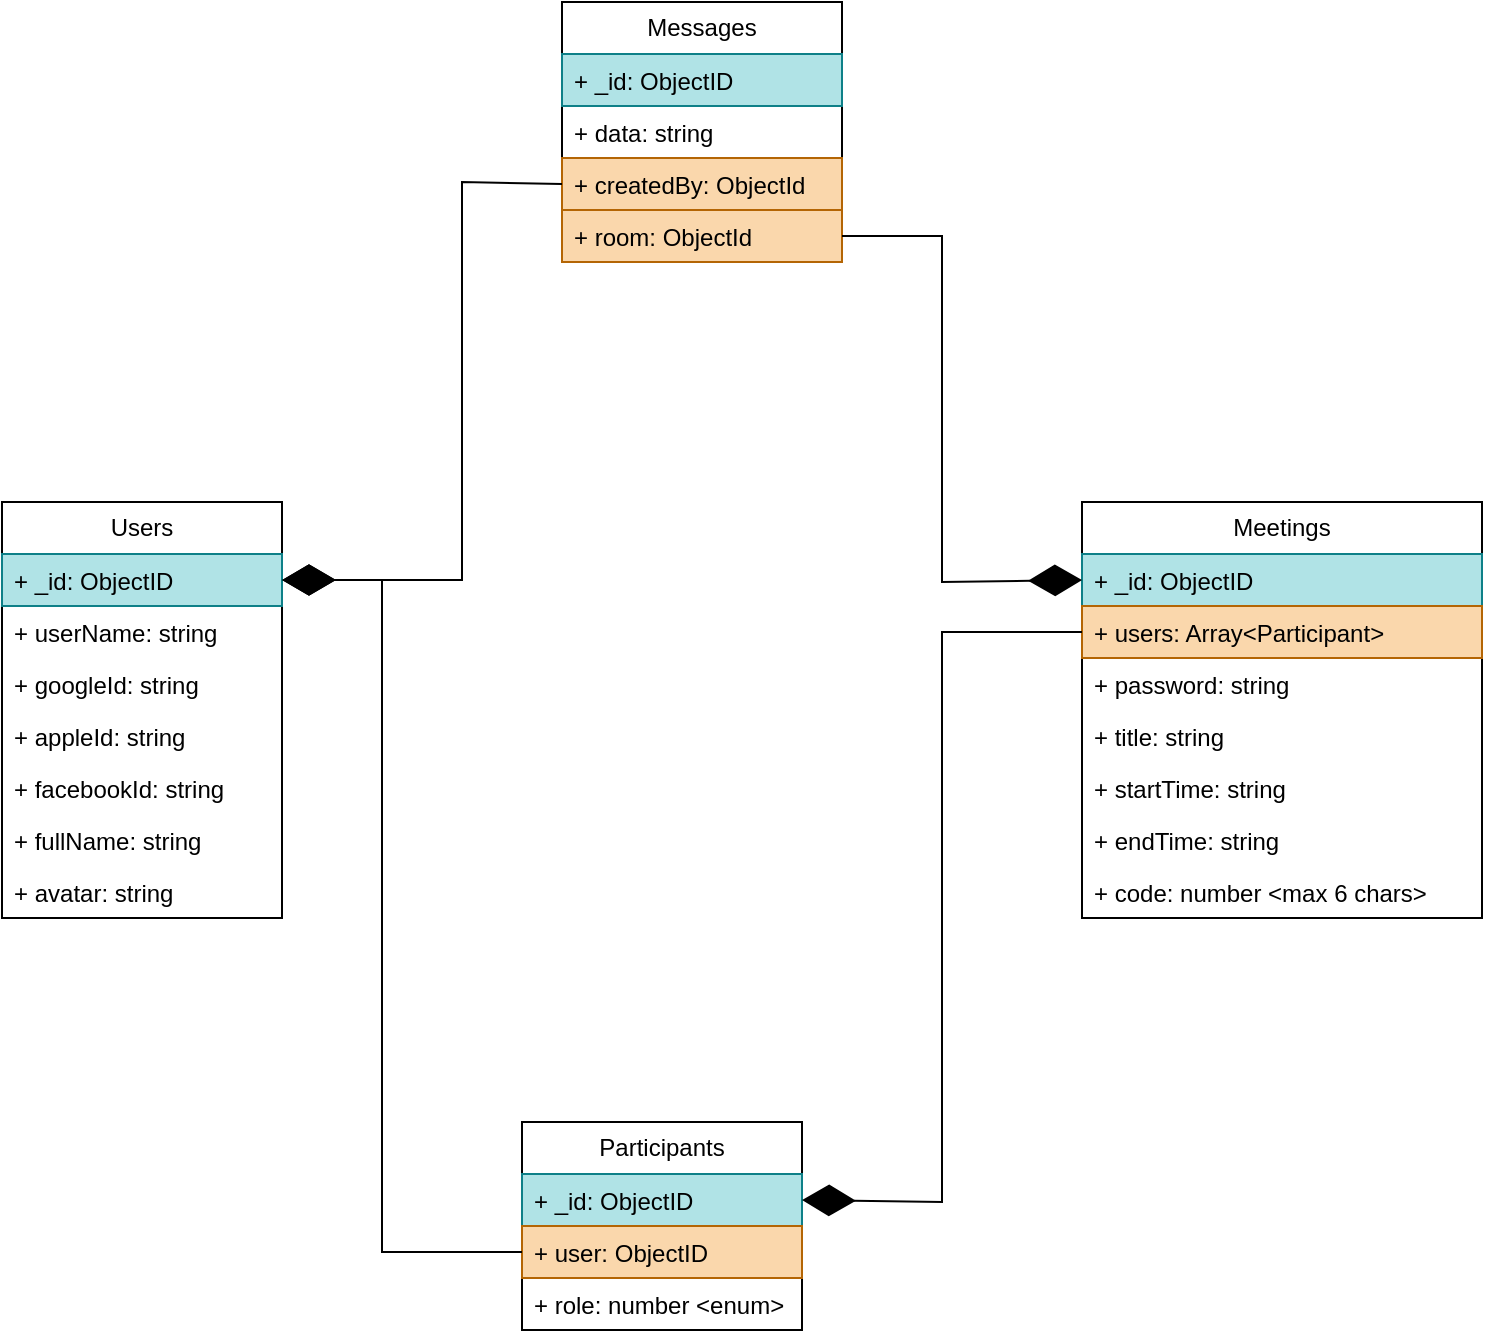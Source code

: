 <mxfile version="21.5.2" type="device">
  <diagram name="Page-1" id="MOjh5ohgaPsILLX5VbQA">
    <mxGraphModel dx="954" dy="1793" grid="1" gridSize="10" guides="1" tooltips="1" connect="1" arrows="1" fold="1" page="1" pageScale="1" pageWidth="827" pageHeight="1169" math="0" shadow="0">
      <root>
        <mxCell id="0" />
        <mxCell id="1" parent="0" />
        <mxCell id="VALc-Plixaxk0mO-J6nz-7" value="Users" style="swimlane;fontStyle=0;childLayout=stackLayout;horizontal=1;startSize=26;fillColor=none;horizontalStack=0;resizeParent=1;resizeParentMax=0;resizeLast=0;collapsible=1;marginBottom=0;whiteSpace=wrap;html=1;" vertex="1" parent="1">
          <mxGeometry x="10" y="190" width="140" height="208" as="geometry">
            <mxRectangle x="10" y="190" width="70" height="30" as="alternateBounds" />
          </mxGeometry>
        </mxCell>
        <mxCell id="VALc-Plixaxk0mO-J6nz-8" value="+ _id: ObjectID" style="text;strokeColor=#0e8088;fillColor=#b0e3e6;align=left;verticalAlign=top;spacingLeft=4;spacingRight=4;overflow=hidden;rotatable=0;points=[[0,0.5],[1,0.5]];portConstraint=eastwest;whiteSpace=wrap;html=1;" vertex="1" parent="VALc-Plixaxk0mO-J6nz-7">
          <mxGeometry y="26" width="140" height="26" as="geometry" />
        </mxCell>
        <mxCell id="VALc-Plixaxk0mO-J6nz-9" value="+ userName: string" style="text;strokeColor=none;fillColor=none;align=left;verticalAlign=top;spacingLeft=4;spacingRight=4;overflow=hidden;rotatable=0;points=[[0,0.5],[1,0.5]];portConstraint=eastwest;whiteSpace=wrap;html=1;" vertex="1" parent="VALc-Plixaxk0mO-J6nz-7">
          <mxGeometry y="52" width="140" height="26" as="geometry" />
        </mxCell>
        <mxCell id="VALc-Plixaxk0mO-J6nz-10" value="+ googleId: string" style="text;strokeColor=none;fillColor=none;align=left;verticalAlign=top;spacingLeft=4;spacingRight=4;overflow=hidden;rotatable=0;points=[[0,0.5],[1,0.5]];portConstraint=eastwest;whiteSpace=wrap;html=1;" vertex="1" parent="VALc-Plixaxk0mO-J6nz-7">
          <mxGeometry y="78" width="140" height="26" as="geometry" />
        </mxCell>
        <mxCell id="VALc-Plixaxk0mO-J6nz-12" value="+ appleId: string" style="text;strokeColor=none;fillColor=none;align=left;verticalAlign=top;spacingLeft=4;spacingRight=4;overflow=hidden;rotatable=0;points=[[0,0.5],[1,0.5]];portConstraint=eastwest;whiteSpace=wrap;html=1;" vertex="1" parent="VALc-Plixaxk0mO-J6nz-7">
          <mxGeometry y="104" width="140" height="26" as="geometry" />
        </mxCell>
        <mxCell id="VALc-Plixaxk0mO-J6nz-13" value="+ facebookId: string" style="text;strokeColor=none;fillColor=none;align=left;verticalAlign=top;spacingLeft=4;spacingRight=4;overflow=hidden;rotatable=0;points=[[0,0.5],[1,0.5]];portConstraint=eastwest;whiteSpace=wrap;html=1;" vertex="1" parent="VALc-Plixaxk0mO-J6nz-7">
          <mxGeometry y="130" width="140" height="26" as="geometry" />
        </mxCell>
        <mxCell id="VALc-Plixaxk0mO-J6nz-14" value="+ fullName: string" style="text;strokeColor=none;fillColor=none;align=left;verticalAlign=top;spacingLeft=4;spacingRight=4;overflow=hidden;rotatable=0;points=[[0,0.5],[1,0.5]];portConstraint=eastwest;whiteSpace=wrap;html=1;" vertex="1" parent="VALc-Plixaxk0mO-J6nz-7">
          <mxGeometry y="156" width="140" height="26" as="geometry" />
        </mxCell>
        <mxCell id="VALc-Plixaxk0mO-J6nz-15" value="+ avatar: string" style="text;strokeColor=none;fillColor=none;align=left;verticalAlign=top;spacingLeft=4;spacingRight=4;overflow=hidden;rotatable=0;points=[[0,0.5],[1,0.5]];portConstraint=eastwest;whiteSpace=wrap;html=1;" vertex="1" parent="VALc-Plixaxk0mO-J6nz-7">
          <mxGeometry y="182" width="140" height="26" as="geometry" />
        </mxCell>
        <mxCell id="VALc-Plixaxk0mO-J6nz-16" value="Meetings" style="swimlane;fontStyle=0;childLayout=stackLayout;horizontal=1;startSize=26;fillColor=none;horizontalStack=0;resizeParent=1;resizeParentMax=0;resizeLast=0;collapsible=1;marginBottom=0;whiteSpace=wrap;html=1;" vertex="1" parent="1">
          <mxGeometry x="550" y="190" width="200" height="208" as="geometry">
            <mxRectangle x="10" y="190" width="70" height="30" as="alternateBounds" />
          </mxGeometry>
        </mxCell>
        <mxCell id="VALc-Plixaxk0mO-J6nz-17" value="+ _id: ObjectID" style="text;strokeColor=#0e8088;fillColor=#b0e3e6;align=left;verticalAlign=top;spacingLeft=4;spacingRight=4;overflow=hidden;rotatable=0;points=[[0,0.5],[1,0.5]];portConstraint=eastwest;whiteSpace=wrap;html=1;" vertex="1" parent="VALc-Plixaxk0mO-J6nz-16">
          <mxGeometry y="26" width="200" height="26" as="geometry" />
        </mxCell>
        <mxCell id="VALc-Plixaxk0mO-J6nz-18" value="+ users: Array&amp;lt;Participant&amp;gt;" style="text;strokeColor=#b46504;fillColor=#fad7ac;align=left;verticalAlign=top;spacingLeft=4;spacingRight=4;overflow=hidden;rotatable=0;points=[[0,0.5],[1,0.5]];portConstraint=eastwest;whiteSpace=wrap;html=1;" vertex="1" parent="VALc-Plixaxk0mO-J6nz-16">
          <mxGeometry y="52" width="200" height="26" as="geometry" />
        </mxCell>
        <mxCell id="VALc-Plixaxk0mO-J6nz-19" value="+ password: string" style="text;strokeColor=none;fillColor=none;align=left;verticalAlign=top;spacingLeft=4;spacingRight=4;overflow=hidden;rotatable=0;points=[[0,0.5],[1,0.5]];portConstraint=eastwest;whiteSpace=wrap;html=1;" vertex="1" parent="VALc-Plixaxk0mO-J6nz-16">
          <mxGeometry y="78" width="200" height="26" as="geometry" />
        </mxCell>
        <mxCell id="VALc-Plixaxk0mO-J6nz-20" value="+ title: string" style="text;strokeColor=none;fillColor=none;align=left;verticalAlign=top;spacingLeft=4;spacingRight=4;overflow=hidden;rotatable=0;points=[[0,0.5],[1,0.5]];portConstraint=eastwest;whiteSpace=wrap;html=1;" vertex="1" parent="VALc-Plixaxk0mO-J6nz-16">
          <mxGeometry y="104" width="200" height="26" as="geometry" />
        </mxCell>
        <mxCell id="VALc-Plixaxk0mO-J6nz-22" value="+ startTime: string" style="text;strokeColor=none;fillColor=none;align=left;verticalAlign=top;spacingLeft=4;spacingRight=4;overflow=hidden;rotatable=0;points=[[0,0.5],[1,0.5]];portConstraint=eastwest;whiteSpace=wrap;html=1;" vertex="1" parent="VALc-Plixaxk0mO-J6nz-16">
          <mxGeometry y="130" width="200" height="26" as="geometry" />
        </mxCell>
        <mxCell id="VALc-Plixaxk0mO-J6nz-23" value="+ endTime: string" style="text;strokeColor=none;fillColor=none;align=left;verticalAlign=top;spacingLeft=4;spacingRight=4;overflow=hidden;rotatable=0;points=[[0,0.5],[1,0.5]];portConstraint=eastwest;whiteSpace=wrap;html=1;" vertex="1" parent="VALc-Plixaxk0mO-J6nz-16">
          <mxGeometry y="156" width="200" height="26" as="geometry" />
        </mxCell>
        <mxCell id="VALc-Plixaxk0mO-J6nz-43" value="+ code: number &amp;lt;max 6 chars&amp;gt;" style="text;strokeColor=none;fillColor=none;align=left;verticalAlign=top;spacingLeft=4;spacingRight=4;overflow=hidden;rotatable=0;points=[[0,0.5],[1,0.5]];portConstraint=eastwest;whiteSpace=wrap;html=1;" vertex="1" parent="VALc-Plixaxk0mO-J6nz-16">
          <mxGeometry y="182" width="200" height="26" as="geometry" />
        </mxCell>
        <mxCell id="VALc-Plixaxk0mO-J6nz-29" value="Participants" style="swimlane;fontStyle=0;childLayout=stackLayout;horizontal=1;startSize=26;fillColor=none;horizontalStack=0;resizeParent=1;resizeParentMax=0;resizeLast=0;collapsible=1;marginBottom=0;whiteSpace=wrap;html=1;" vertex="1" parent="1">
          <mxGeometry x="270" y="500" width="140" height="104" as="geometry" />
        </mxCell>
        <mxCell id="VALc-Plixaxk0mO-J6nz-30" value="+ _id: ObjectID" style="text;strokeColor=#0e8088;fillColor=#b0e3e6;align=left;verticalAlign=top;spacingLeft=4;spacingRight=4;overflow=hidden;rotatable=0;points=[[0,0.5],[1,0.5]];portConstraint=eastwest;whiteSpace=wrap;html=1;" vertex="1" parent="VALc-Plixaxk0mO-J6nz-29">
          <mxGeometry y="26" width="140" height="26" as="geometry" />
        </mxCell>
        <mxCell id="VALc-Plixaxk0mO-J6nz-31" value="+ user: ObjectID" style="text;strokeColor=#b46504;fillColor=#fad7ac;align=left;verticalAlign=top;spacingLeft=4;spacingRight=4;overflow=hidden;rotatable=0;points=[[0,0.5],[1,0.5]];portConstraint=eastwest;whiteSpace=wrap;html=1;" vertex="1" parent="VALc-Plixaxk0mO-J6nz-29">
          <mxGeometry y="52" width="140" height="26" as="geometry" />
        </mxCell>
        <mxCell id="VALc-Plixaxk0mO-J6nz-32" value="+ role: number &amp;lt;enum&amp;gt;" style="text;strokeColor=none;fillColor=none;align=left;verticalAlign=top;spacingLeft=4;spacingRight=4;overflow=hidden;rotatable=0;points=[[0,0.5],[1,0.5]];portConstraint=eastwest;whiteSpace=wrap;html=1;" vertex="1" parent="VALc-Plixaxk0mO-J6nz-29">
          <mxGeometry y="78" width="140" height="26" as="geometry" />
        </mxCell>
        <mxCell id="VALc-Plixaxk0mO-J6nz-33" value="" style="endArrow=diamondThin;endFill=1;endSize=24;html=1;rounded=0;exitX=0;exitY=0.5;exitDx=0;exitDy=0;entryX=1;entryY=0.5;entryDx=0;entryDy=0;" edge="1" parent="1" source="VALc-Plixaxk0mO-J6nz-31" target="VALc-Plixaxk0mO-J6nz-8">
          <mxGeometry width="160" relative="1" as="geometry">
            <mxPoint x="330" y="460" as="sourcePoint" />
            <mxPoint x="490" y="460" as="targetPoint" />
            <Array as="points">
              <mxPoint x="200" y="565" />
              <mxPoint x="200" y="229" />
            </Array>
          </mxGeometry>
        </mxCell>
        <mxCell id="VALc-Plixaxk0mO-J6nz-34" value="" style="endArrow=diamondThin;endFill=1;endSize=24;html=1;rounded=0;exitX=0;exitY=0.5;exitDx=0;exitDy=0;entryX=1;entryY=0.5;entryDx=0;entryDy=0;" edge="1" parent="1" source="VALc-Plixaxk0mO-J6nz-18" target="VALc-Plixaxk0mO-J6nz-30">
          <mxGeometry width="160" relative="1" as="geometry">
            <mxPoint x="300" y="450" as="sourcePoint" />
            <mxPoint x="460" y="450" as="targetPoint" />
            <Array as="points">
              <mxPoint x="480" y="255" />
              <mxPoint x="480" y="540" />
            </Array>
          </mxGeometry>
        </mxCell>
        <mxCell id="VALc-Plixaxk0mO-J6nz-35" value="Messages" style="swimlane;fontStyle=0;childLayout=stackLayout;horizontal=1;startSize=26;fillColor=none;horizontalStack=0;resizeParent=1;resizeParentMax=0;resizeLast=0;collapsible=1;marginBottom=0;whiteSpace=wrap;html=1;" vertex="1" parent="1">
          <mxGeometry x="290" y="-60" width="140" height="130" as="geometry" />
        </mxCell>
        <mxCell id="VALc-Plixaxk0mO-J6nz-36" value="+ _id: ObjectID" style="text;strokeColor=#0e8088;fillColor=#b0e3e6;align=left;verticalAlign=top;spacingLeft=4;spacingRight=4;overflow=hidden;rotatable=0;points=[[0,0.5],[1,0.5]];portConstraint=eastwest;whiteSpace=wrap;html=1;" vertex="1" parent="VALc-Plixaxk0mO-J6nz-35">
          <mxGeometry y="26" width="140" height="26" as="geometry" />
        </mxCell>
        <mxCell id="VALc-Plixaxk0mO-J6nz-37" value="+ data: string" style="text;strokeColor=none;fillColor=none;align=left;verticalAlign=top;spacingLeft=4;spacingRight=4;overflow=hidden;rotatable=0;points=[[0,0.5],[1,0.5]];portConstraint=eastwest;whiteSpace=wrap;html=1;" vertex="1" parent="VALc-Plixaxk0mO-J6nz-35">
          <mxGeometry y="52" width="140" height="26" as="geometry" />
        </mxCell>
        <mxCell id="VALc-Plixaxk0mO-J6nz-38" value="+ createdBy: ObjectId" style="text;strokeColor=#b46504;fillColor=#fad7ac;align=left;verticalAlign=top;spacingLeft=4;spacingRight=4;overflow=hidden;rotatable=0;points=[[0,0.5],[1,0.5]];portConstraint=eastwest;whiteSpace=wrap;html=1;" vertex="1" parent="VALc-Plixaxk0mO-J6nz-35">
          <mxGeometry y="78" width="140" height="26" as="geometry" />
        </mxCell>
        <mxCell id="VALc-Plixaxk0mO-J6nz-39" value="+ room: ObjectId" style="text;strokeColor=#b46504;fillColor=#fad7ac;align=left;verticalAlign=top;spacingLeft=4;spacingRight=4;overflow=hidden;rotatable=0;points=[[0,0.5],[1,0.5]];portConstraint=eastwest;whiteSpace=wrap;html=1;" vertex="1" parent="VALc-Plixaxk0mO-J6nz-35">
          <mxGeometry y="104" width="140" height="26" as="geometry" />
        </mxCell>
        <mxCell id="VALc-Plixaxk0mO-J6nz-41" value="" style="endArrow=diamondThin;endFill=1;endSize=24;html=1;rounded=0;entryX=1;entryY=0.5;entryDx=0;entryDy=0;exitX=0;exitY=0.5;exitDx=0;exitDy=0;" edge="1" parent="1" source="VALc-Plixaxk0mO-J6nz-38" target="VALc-Plixaxk0mO-J6nz-8">
          <mxGeometry width="160" relative="1" as="geometry">
            <mxPoint x="260" y="229" as="sourcePoint" />
            <mxPoint x="360" y="250" as="targetPoint" />
            <Array as="points">
              <mxPoint x="240" y="30" />
              <mxPoint x="240" y="229" />
            </Array>
          </mxGeometry>
        </mxCell>
        <mxCell id="VALc-Plixaxk0mO-J6nz-42" value="" style="endArrow=diamondThin;endFill=1;endSize=24;html=1;rounded=0;entryX=0;entryY=0.5;entryDx=0;entryDy=0;exitX=1;exitY=0.5;exitDx=0;exitDy=0;" edge="1" parent="1" source="VALc-Plixaxk0mO-J6nz-39" target="VALc-Plixaxk0mO-J6nz-17">
          <mxGeometry width="160" relative="1" as="geometry">
            <mxPoint x="300" y="41" as="sourcePoint" />
            <mxPoint x="160" y="239" as="targetPoint" />
            <Array as="points">
              <mxPoint x="480" y="57" />
              <mxPoint x="480" y="230" />
            </Array>
          </mxGeometry>
        </mxCell>
      </root>
    </mxGraphModel>
  </diagram>
</mxfile>

